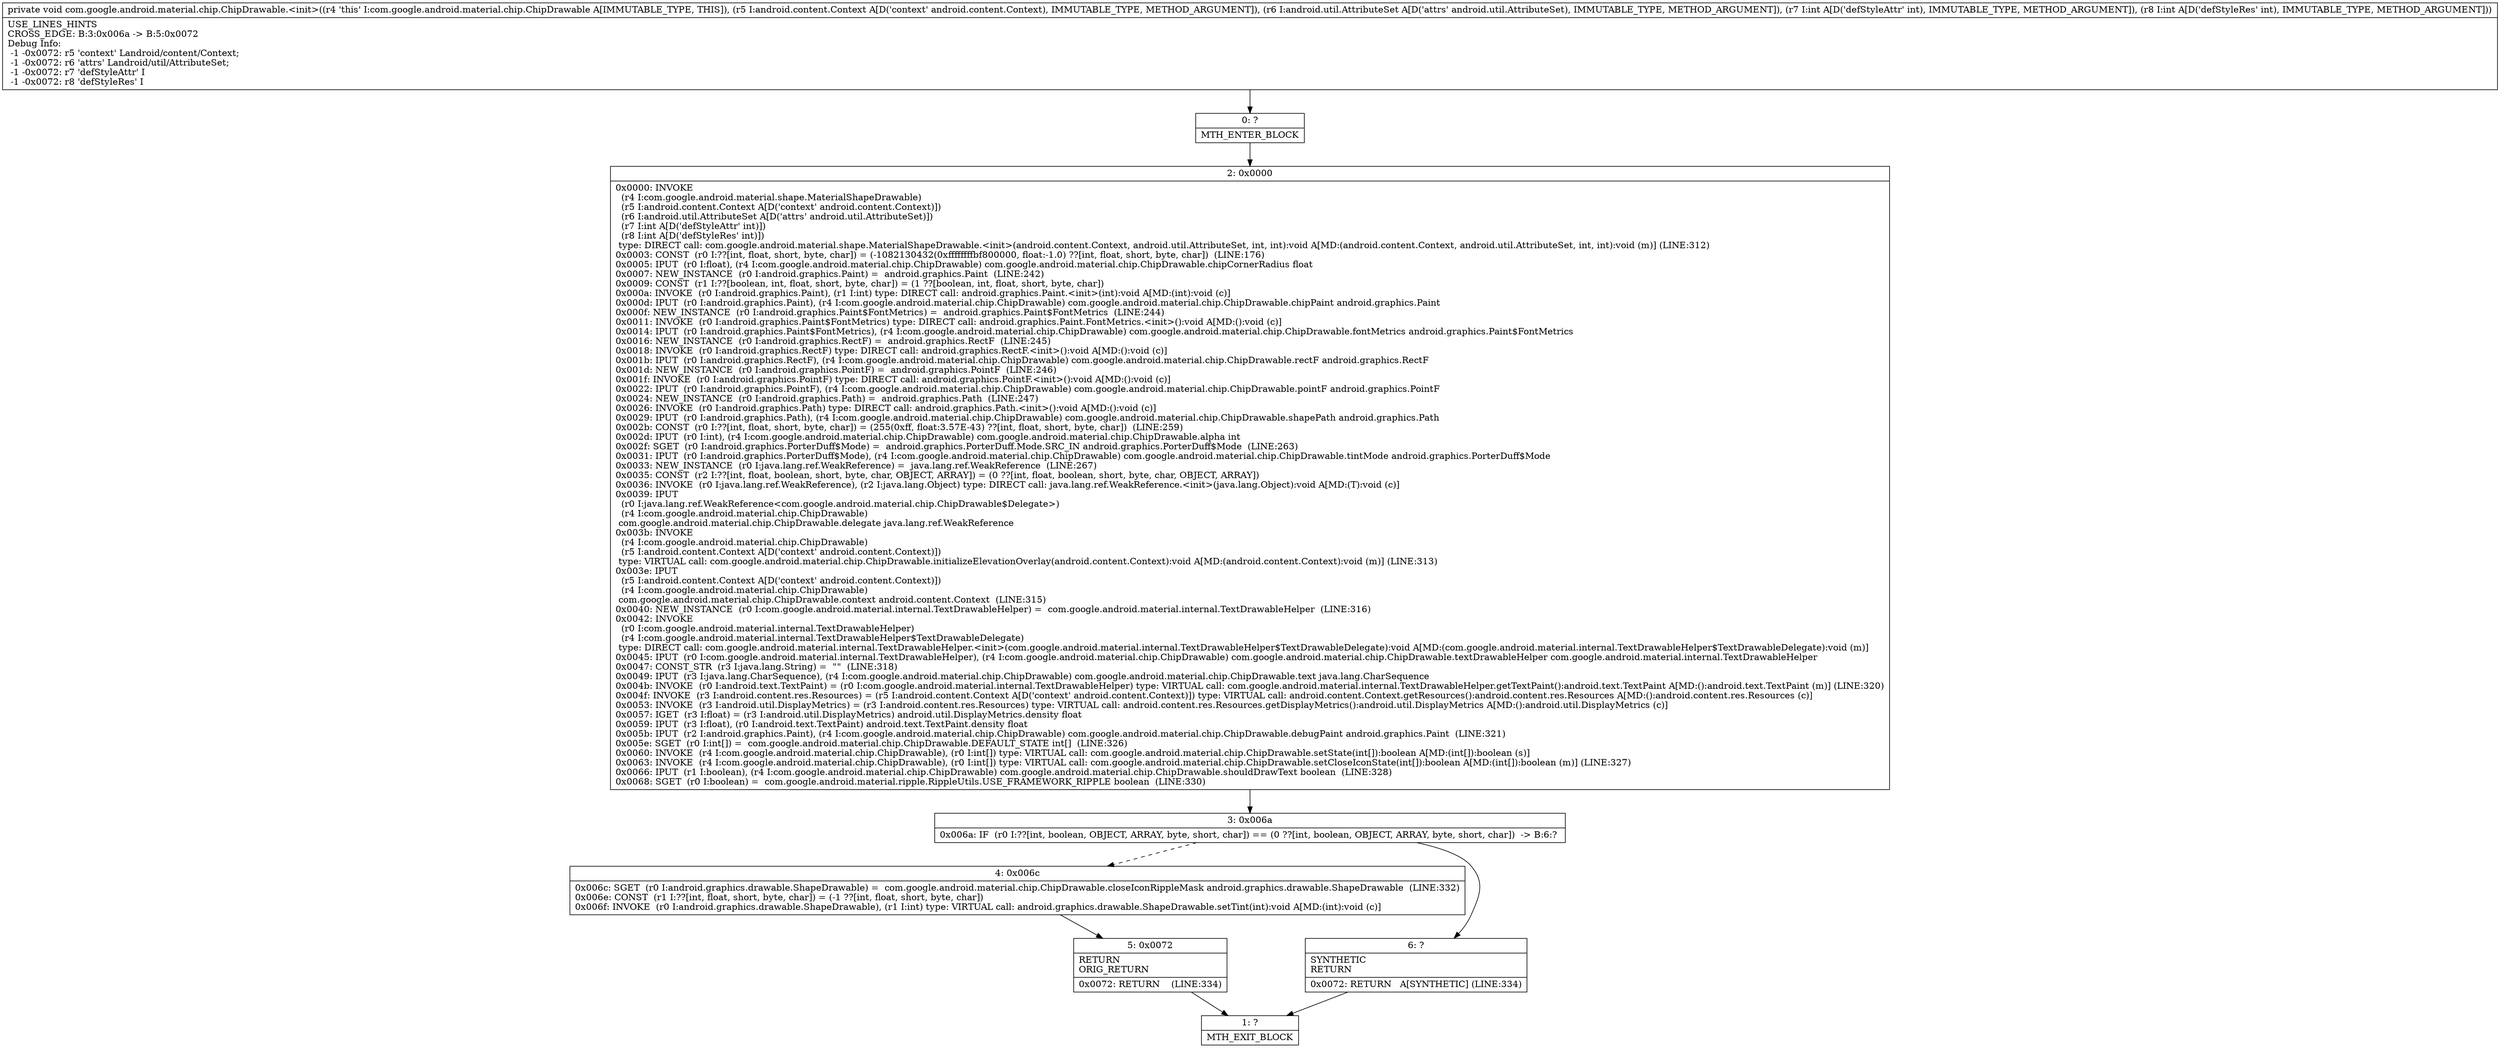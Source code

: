 digraph "CFG forcom.google.android.material.chip.ChipDrawable.\<init\>(Landroid\/content\/Context;Landroid\/util\/AttributeSet;II)V" {
Node_0 [shape=record,label="{0\:\ ?|MTH_ENTER_BLOCK\l}"];
Node_2 [shape=record,label="{2\:\ 0x0000|0x0000: INVOKE  \l  (r4 I:com.google.android.material.shape.MaterialShapeDrawable)\l  (r5 I:android.content.Context A[D('context' android.content.Context)])\l  (r6 I:android.util.AttributeSet A[D('attrs' android.util.AttributeSet)])\l  (r7 I:int A[D('defStyleAttr' int)])\l  (r8 I:int A[D('defStyleRes' int)])\l type: DIRECT call: com.google.android.material.shape.MaterialShapeDrawable.\<init\>(android.content.Context, android.util.AttributeSet, int, int):void A[MD:(android.content.Context, android.util.AttributeSet, int, int):void (m)] (LINE:312)\l0x0003: CONST  (r0 I:??[int, float, short, byte, char]) = (\-1082130432(0xffffffffbf800000, float:\-1.0) ??[int, float, short, byte, char])  (LINE:176)\l0x0005: IPUT  (r0 I:float), (r4 I:com.google.android.material.chip.ChipDrawable) com.google.android.material.chip.ChipDrawable.chipCornerRadius float \l0x0007: NEW_INSTANCE  (r0 I:android.graphics.Paint) =  android.graphics.Paint  (LINE:242)\l0x0009: CONST  (r1 I:??[boolean, int, float, short, byte, char]) = (1 ??[boolean, int, float, short, byte, char]) \l0x000a: INVOKE  (r0 I:android.graphics.Paint), (r1 I:int) type: DIRECT call: android.graphics.Paint.\<init\>(int):void A[MD:(int):void (c)]\l0x000d: IPUT  (r0 I:android.graphics.Paint), (r4 I:com.google.android.material.chip.ChipDrawable) com.google.android.material.chip.ChipDrawable.chipPaint android.graphics.Paint \l0x000f: NEW_INSTANCE  (r0 I:android.graphics.Paint$FontMetrics) =  android.graphics.Paint$FontMetrics  (LINE:244)\l0x0011: INVOKE  (r0 I:android.graphics.Paint$FontMetrics) type: DIRECT call: android.graphics.Paint.FontMetrics.\<init\>():void A[MD:():void (c)]\l0x0014: IPUT  (r0 I:android.graphics.Paint$FontMetrics), (r4 I:com.google.android.material.chip.ChipDrawable) com.google.android.material.chip.ChipDrawable.fontMetrics android.graphics.Paint$FontMetrics \l0x0016: NEW_INSTANCE  (r0 I:android.graphics.RectF) =  android.graphics.RectF  (LINE:245)\l0x0018: INVOKE  (r0 I:android.graphics.RectF) type: DIRECT call: android.graphics.RectF.\<init\>():void A[MD:():void (c)]\l0x001b: IPUT  (r0 I:android.graphics.RectF), (r4 I:com.google.android.material.chip.ChipDrawable) com.google.android.material.chip.ChipDrawable.rectF android.graphics.RectF \l0x001d: NEW_INSTANCE  (r0 I:android.graphics.PointF) =  android.graphics.PointF  (LINE:246)\l0x001f: INVOKE  (r0 I:android.graphics.PointF) type: DIRECT call: android.graphics.PointF.\<init\>():void A[MD:():void (c)]\l0x0022: IPUT  (r0 I:android.graphics.PointF), (r4 I:com.google.android.material.chip.ChipDrawable) com.google.android.material.chip.ChipDrawable.pointF android.graphics.PointF \l0x0024: NEW_INSTANCE  (r0 I:android.graphics.Path) =  android.graphics.Path  (LINE:247)\l0x0026: INVOKE  (r0 I:android.graphics.Path) type: DIRECT call: android.graphics.Path.\<init\>():void A[MD:():void (c)]\l0x0029: IPUT  (r0 I:android.graphics.Path), (r4 I:com.google.android.material.chip.ChipDrawable) com.google.android.material.chip.ChipDrawable.shapePath android.graphics.Path \l0x002b: CONST  (r0 I:??[int, float, short, byte, char]) = (255(0xff, float:3.57E\-43) ??[int, float, short, byte, char])  (LINE:259)\l0x002d: IPUT  (r0 I:int), (r4 I:com.google.android.material.chip.ChipDrawable) com.google.android.material.chip.ChipDrawable.alpha int \l0x002f: SGET  (r0 I:android.graphics.PorterDuff$Mode) =  android.graphics.PorterDuff.Mode.SRC_IN android.graphics.PorterDuff$Mode  (LINE:263)\l0x0031: IPUT  (r0 I:android.graphics.PorterDuff$Mode), (r4 I:com.google.android.material.chip.ChipDrawable) com.google.android.material.chip.ChipDrawable.tintMode android.graphics.PorterDuff$Mode \l0x0033: NEW_INSTANCE  (r0 I:java.lang.ref.WeakReference) =  java.lang.ref.WeakReference  (LINE:267)\l0x0035: CONST  (r2 I:??[int, float, boolean, short, byte, char, OBJECT, ARRAY]) = (0 ??[int, float, boolean, short, byte, char, OBJECT, ARRAY]) \l0x0036: INVOKE  (r0 I:java.lang.ref.WeakReference), (r2 I:java.lang.Object) type: DIRECT call: java.lang.ref.WeakReference.\<init\>(java.lang.Object):void A[MD:(T):void (c)]\l0x0039: IPUT  \l  (r0 I:java.lang.ref.WeakReference\<com.google.android.material.chip.ChipDrawable$Delegate\>)\l  (r4 I:com.google.android.material.chip.ChipDrawable)\l com.google.android.material.chip.ChipDrawable.delegate java.lang.ref.WeakReference \l0x003b: INVOKE  \l  (r4 I:com.google.android.material.chip.ChipDrawable)\l  (r5 I:android.content.Context A[D('context' android.content.Context)])\l type: VIRTUAL call: com.google.android.material.chip.ChipDrawable.initializeElevationOverlay(android.content.Context):void A[MD:(android.content.Context):void (m)] (LINE:313)\l0x003e: IPUT  \l  (r5 I:android.content.Context A[D('context' android.content.Context)])\l  (r4 I:com.google.android.material.chip.ChipDrawable)\l com.google.android.material.chip.ChipDrawable.context android.content.Context  (LINE:315)\l0x0040: NEW_INSTANCE  (r0 I:com.google.android.material.internal.TextDrawableHelper) =  com.google.android.material.internal.TextDrawableHelper  (LINE:316)\l0x0042: INVOKE  \l  (r0 I:com.google.android.material.internal.TextDrawableHelper)\l  (r4 I:com.google.android.material.internal.TextDrawableHelper$TextDrawableDelegate)\l type: DIRECT call: com.google.android.material.internal.TextDrawableHelper.\<init\>(com.google.android.material.internal.TextDrawableHelper$TextDrawableDelegate):void A[MD:(com.google.android.material.internal.TextDrawableHelper$TextDrawableDelegate):void (m)]\l0x0045: IPUT  (r0 I:com.google.android.material.internal.TextDrawableHelper), (r4 I:com.google.android.material.chip.ChipDrawable) com.google.android.material.chip.ChipDrawable.textDrawableHelper com.google.android.material.internal.TextDrawableHelper \l0x0047: CONST_STR  (r3 I:java.lang.String) =  \"\"  (LINE:318)\l0x0049: IPUT  (r3 I:java.lang.CharSequence), (r4 I:com.google.android.material.chip.ChipDrawable) com.google.android.material.chip.ChipDrawable.text java.lang.CharSequence \l0x004b: INVOKE  (r0 I:android.text.TextPaint) = (r0 I:com.google.android.material.internal.TextDrawableHelper) type: VIRTUAL call: com.google.android.material.internal.TextDrawableHelper.getTextPaint():android.text.TextPaint A[MD:():android.text.TextPaint (m)] (LINE:320)\l0x004f: INVOKE  (r3 I:android.content.res.Resources) = (r5 I:android.content.Context A[D('context' android.content.Context)]) type: VIRTUAL call: android.content.Context.getResources():android.content.res.Resources A[MD:():android.content.res.Resources (c)]\l0x0053: INVOKE  (r3 I:android.util.DisplayMetrics) = (r3 I:android.content.res.Resources) type: VIRTUAL call: android.content.res.Resources.getDisplayMetrics():android.util.DisplayMetrics A[MD:():android.util.DisplayMetrics (c)]\l0x0057: IGET  (r3 I:float) = (r3 I:android.util.DisplayMetrics) android.util.DisplayMetrics.density float \l0x0059: IPUT  (r3 I:float), (r0 I:android.text.TextPaint) android.text.TextPaint.density float \l0x005b: IPUT  (r2 I:android.graphics.Paint), (r4 I:com.google.android.material.chip.ChipDrawable) com.google.android.material.chip.ChipDrawable.debugPaint android.graphics.Paint  (LINE:321)\l0x005e: SGET  (r0 I:int[]) =  com.google.android.material.chip.ChipDrawable.DEFAULT_STATE int[]  (LINE:326)\l0x0060: INVOKE  (r4 I:com.google.android.material.chip.ChipDrawable), (r0 I:int[]) type: VIRTUAL call: com.google.android.material.chip.ChipDrawable.setState(int[]):boolean A[MD:(int[]):boolean (s)]\l0x0063: INVOKE  (r4 I:com.google.android.material.chip.ChipDrawable), (r0 I:int[]) type: VIRTUAL call: com.google.android.material.chip.ChipDrawable.setCloseIconState(int[]):boolean A[MD:(int[]):boolean (m)] (LINE:327)\l0x0066: IPUT  (r1 I:boolean), (r4 I:com.google.android.material.chip.ChipDrawable) com.google.android.material.chip.ChipDrawable.shouldDrawText boolean  (LINE:328)\l0x0068: SGET  (r0 I:boolean) =  com.google.android.material.ripple.RippleUtils.USE_FRAMEWORK_RIPPLE boolean  (LINE:330)\l}"];
Node_3 [shape=record,label="{3\:\ 0x006a|0x006a: IF  (r0 I:??[int, boolean, OBJECT, ARRAY, byte, short, char]) == (0 ??[int, boolean, OBJECT, ARRAY, byte, short, char])  \-\> B:6:? \l}"];
Node_4 [shape=record,label="{4\:\ 0x006c|0x006c: SGET  (r0 I:android.graphics.drawable.ShapeDrawable) =  com.google.android.material.chip.ChipDrawable.closeIconRippleMask android.graphics.drawable.ShapeDrawable  (LINE:332)\l0x006e: CONST  (r1 I:??[int, float, short, byte, char]) = (\-1 ??[int, float, short, byte, char]) \l0x006f: INVOKE  (r0 I:android.graphics.drawable.ShapeDrawable), (r1 I:int) type: VIRTUAL call: android.graphics.drawable.ShapeDrawable.setTint(int):void A[MD:(int):void (c)]\l}"];
Node_5 [shape=record,label="{5\:\ 0x0072|RETURN\lORIG_RETURN\l|0x0072: RETURN    (LINE:334)\l}"];
Node_1 [shape=record,label="{1\:\ ?|MTH_EXIT_BLOCK\l}"];
Node_6 [shape=record,label="{6\:\ ?|SYNTHETIC\lRETURN\l|0x0072: RETURN   A[SYNTHETIC] (LINE:334)\l}"];
MethodNode[shape=record,label="{private void com.google.android.material.chip.ChipDrawable.\<init\>((r4 'this' I:com.google.android.material.chip.ChipDrawable A[IMMUTABLE_TYPE, THIS]), (r5 I:android.content.Context A[D('context' android.content.Context), IMMUTABLE_TYPE, METHOD_ARGUMENT]), (r6 I:android.util.AttributeSet A[D('attrs' android.util.AttributeSet), IMMUTABLE_TYPE, METHOD_ARGUMENT]), (r7 I:int A[D('defStyleAttr' int), IMMUTABLE_TYPE, METHOD_ARGUMENT]), (r8 I:int A[D('defStyleRes' int), IMMUTABLE_TYPE, METHOD_ARGUMENT]))  | USE_LINES_HINTS\lCROSS_EDGE: B:3:0x006a \-\> B:5:0x0072\lDebug Info:\l  \-1 \-0x0072: r5 'context' Landroid\/content\/Context;\l  \-1 \-0x0072: r6 'attrs' Landroid\/util\/AttributeSet;\l  \-1 \-0x0072: r7 'defStyleAttr' I\l  \-1 \-0x0072: r8 'defStyleRes' I\l}"];
MethodNode -> Node_0;Node_0 -> Node_2;
Node_2 -> Node_3;
Node_3 -> Node_4[style=dashed];
Node_3 -> Node_6;
Node_4 -> Node_5;
Node_5 -> Node_1;
Node_6 -> Node_1;
}

